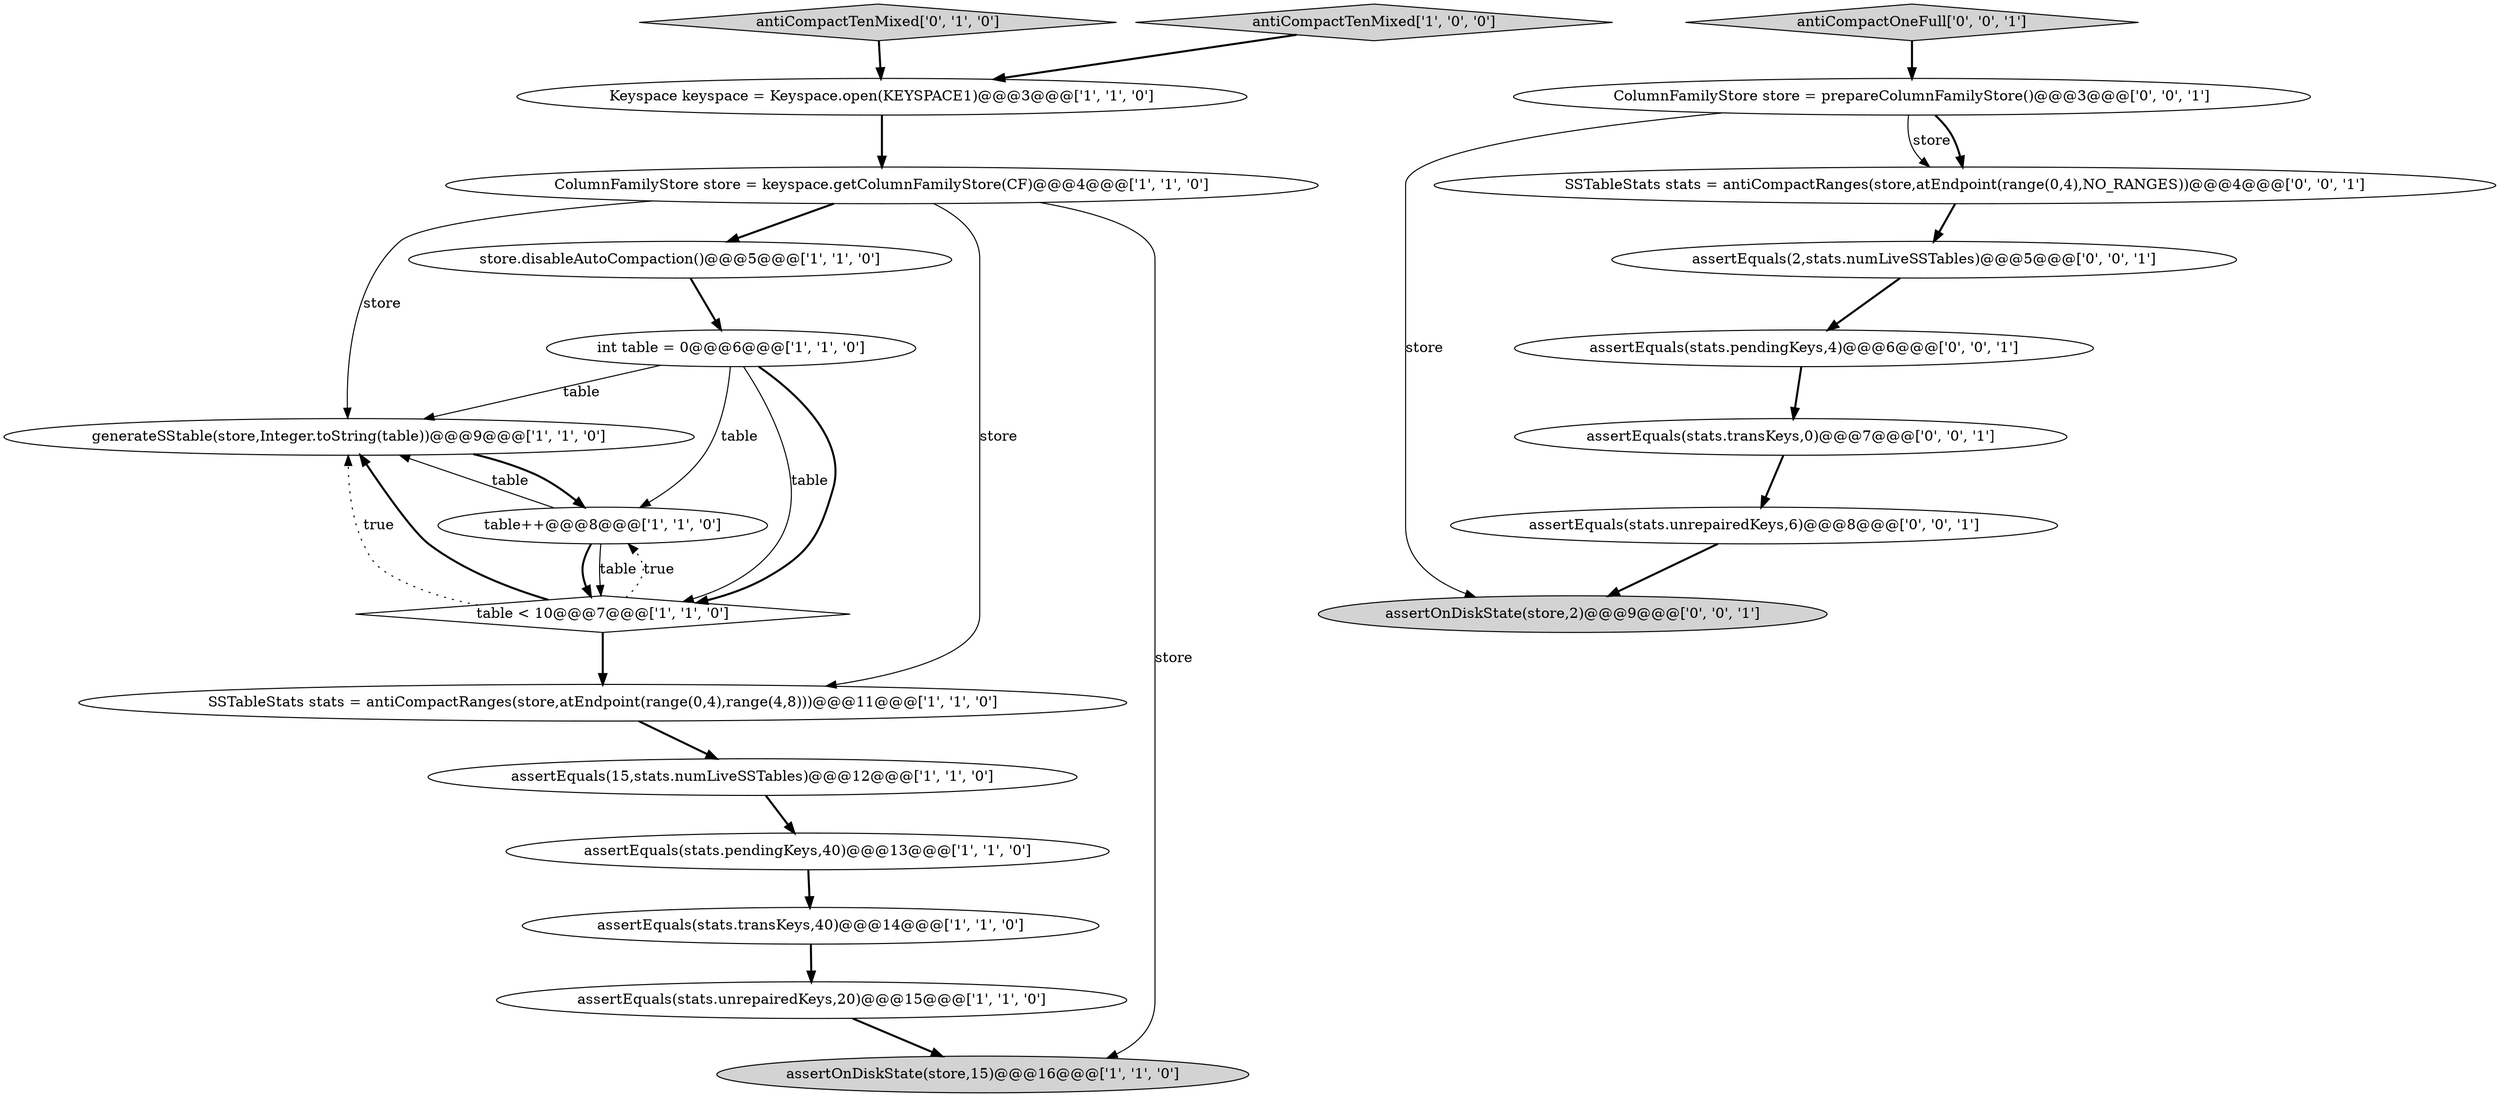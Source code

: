 digraph {
2 [style = filled, label = "store.disableAutoCompaction()@@@5@@@['1', '1', '0']", fillcolor = white, shape = ellipse image = "AAA0AAABBB1BBB"];
19 [style = filled, label = "assertOnDiskState(store,2)@@@9@@@['0', '0', '1']", fillcolor = lightgray, shape = ellipse image = "AAA0AAABBB3BBB"];
18 [style = filled, label = "assertEquals(2,stats.numLiveSSTables)@@@5@@@['0', '0', '1']", fillcolor = white, shape = ellipse image = "AAA0AAABBB3BBB"];
1 [style = filled, label = "generateSStable(store,Integer.toString(table))@@@9@@@['1', '1', '0']", fillcolor = white, shape = ellipse image = "AAA0AAABBB1BBB"];
7 [style = filled, label = "Keyspace keyspace = Keyspace.open(KEYSPACE1)@@@3@@@['1', '1', '0']", fillcolor = white, shape = ellipse image = "AAA0AAABBB1BBB"];
20 [style = filled, label = "antiCompactOneFull['0', '0', '1']", fillcolor = lightgray, shape = diamond image = "AAA0AAABBB3BBB"];
22 [style = filled, label = "ColumnFamilyStore store = prepareColumnFamilyStore()@@@3@@@['0', '0', '1']", fillcolor = white, shape = ellipse image = "AAA0AAABBB3BBB"];
5 [style = filled, label = "assertEquals(stats.unrepairedKeys,20)@@@15@@@['1', '1', '0']", fillcolor = white, shape = ellipse image = "AAA0AAABBB1BBB"];
6 [style = filled, label = "assertOnDiskState(store,15)@@@16@@@['1', '1', '0']", fillcolor = lightgray, shape = ellipse image = "AAA0AAABBB1BBB"];
8 [style = filled, label = "ColumnFamilyStore store = keyspace.getColumnFamilyStore(CF)@@@4@@@['1', '1', '0']", fillcolor = white, shape = ellipse image = "AAA0AAABBB1BBB"];
16 [style = filled, label = "assertEquals(stats.unrepairedKeys,6)@@@8@@@['0', '0', '1']", fillcolor = white, shape = ellipse image = "AAA0AAABBB3BBB"];
14 [style = filled, label = "antiCompactTenMixed['0', '1', '0']", fillcolor = lightgray, shape = diamond image = "AAA0AAABBB2BBB"];
11 [style = filled, label = "SSTableStats stats = antiCompactRanges(store,atEndpoint(range(0,4),range(4,8)))@@@11@@@['1', '1', '0']", fillcolor = white, shape = ellipse image = "AAA0AAABBB1BBB"];
10 [style = filled, label = "table++@@@8@@@['1', '1', '0']", fillcolor = white, shape = ellipse image = "AAA0AAABBB1BBB"];
3 [style = filled, label = "int table = 0@@@6@@@['1', '1', '0']", fillcolor = white, shape = ellipse image = "AAA0AAABBB1BBB"];
9 [style = filled, label = "table < 10@@@7@@@['1', '1', '0']", fillcolor = white, shape = diamond image = "AAA0AAABBB1BBB"];
0 [style = filled, label = "assertEquals(15,stats.numLiveSSTables)@@@12@@@['1', '1', '0']", fillcolor = white, shape = ellipse image = "AAA0AAABBB1BBB"];
13 [style = filled, label = "assertEquals(stats.transKeys,40)@@@14@@@['1', '1', '0']", fillcolor = white, shape = ellipse image = "AAA0AAABBB1BBB"];
12 [style = filled, label = "antiCompactTenMixed['1', '0', '0']", fillcolor = lightgray, shape = diamond image = "AAA0AAABBB1BBB"];
17 [style = filled, label = "assertEquals(stats.pendingKeys,4)@@@6@@@['0', '0', '1']", fillcolor = white, shape = ellipse image = "AAA0AAABBB3BBB"];
15 [style = filled, label = "assertEquals(stats.transKeys,0)@@@7@@@['0', '0', '1']", fillcolor = white, shape = ellipse image = "AAA0AAABBB3BBB"];
4 [style = filled, label = "assertEquals(stats.pendingKeys,40)@@@13@@@['1', '1', '0']", fillcolor = white, shape = ellipse image = "AAA0AAABBB1BBB"];
21 [style = filled, label = "SSTableStats stats = antiCompactRanges(store,atEndpoint(range(0,4),NO_RANGES))@@@4@@@['0', '0', '1']", fillcolor = white, shape = ellipse image = "AAA0AAABBB3BBB"];
3->9 [style = solid, label="table"];
8->1 [style = solid, label="store"];
12->7 [style = bold, label=""];
10->1 [style = solid, label="table"];
8->11 [style = solid, label="store"];
14->7 [style = bold, label=""];
3->1 [style = solid, label="table"];
7->8 [style = bold, label=""];
0->4 [style = bold, label=""];
9->11 [style = bold, label=""];
1->10 [style = bold, label=""];
10->9 [style = bold, label=""];
11->0 [style = bold, label=""];
16->19 [style = bold, label=""];
20->22 [style = bold, label=""];
9->1 [style = dotted, label="true"];
8->6 [style = solid, label="store"];
9->10 [style = dotted, label="true"];
2->3 [style = bold, label=""];
3->10 [style = solid, label="table"];
8->2 [style = bold, label=""];
17->15 [style = bold, label=""];
21->18 [style = bold, label=""];
22->21 [style = solid, label="store"];
3->9 [style = bold, label=""];
15->16 [style = bold, label=""];
4->13 [style = bold, label=""];
18->17 [style = bold, label=""];
22->19 [style = solid, label="store"];
22->21 [style = bold, label=""];
9->1 [style = bold, label=""];
10->9 [style = solid, label="table"];
13->5 [style = bold, label=""];
5->6 [style = bold, label=""];
}
